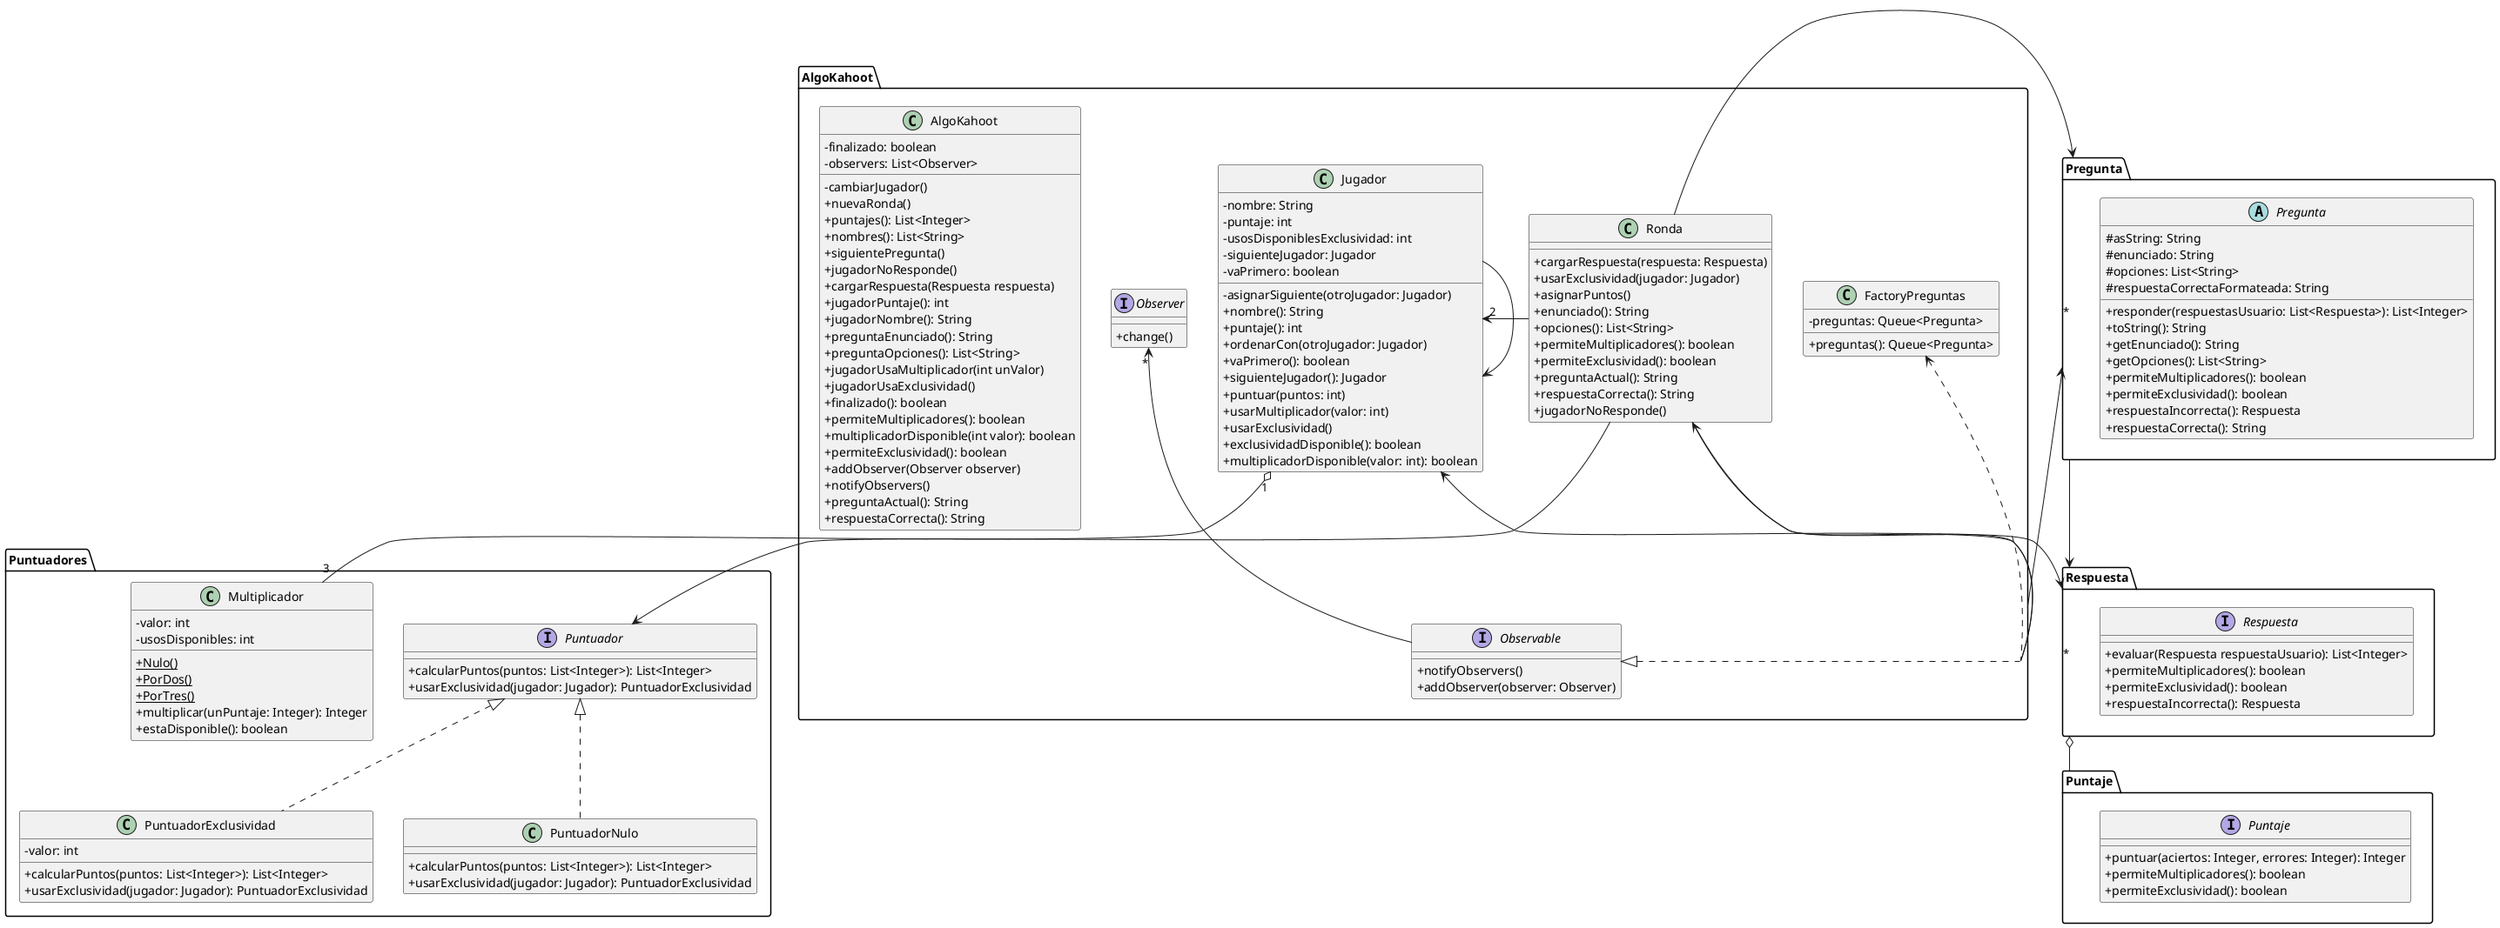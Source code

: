 @startuml Diagrama de Clases General
skinparam classAttributeIconSize 0

package AlgoKahoot {
    class AlgoKahoot {
    - finalizado: boolean
    - observers: List<Observer>
    - cambiarJugador()
    + nuevaRonda()
    + puntajes(): List<Integer>
    + nombres(): List<String>
    + siguientePregunta()
    + jugadorNoResponde()
    + cargarRespuesta(Respuesta respuesta)
    + jugadorPuntaje(): int
    + jugadorNombre(): String
    + preguntaEnunciado(): String
    + preguntaOpciones(): List<String>
    + jugadorUsaMultiplicador(int unValor)
    + jugadorUsaExclusividad()
    + finalizado(): boolean
    + permiteMultiplicadores(): boolean
    + multiplicadorDisponible(int valor): boolean
    + permiteExclusividad(): boolean
    + addObserver(Observer observer)
    + notifyObservers()
    + preguntaActual(): String
    + respuestaCorrecta(): String
    }
    class Jugador {
        - nombre: String
        - puntaje: int
        - usosDisponiblesExclusividad: int
        - siguienteJugador: Jugador
        - vaPrimero: boolean
        - asignarSiguiente(otroJugador: Jugador)
        + nombre(): String
        + puntaje(): int
        + ordenarCon(otroJugador: Jugador)
        + vaPrimero(): boolean
        + siguienteJugador(): Jugador
        + puntuar(puntos: int)
        + usarMultiplicador(valor: int)
        + usarExclusividad()
        + exclusividadDisponible(): boolean
        + multiplicadorDisponible(valor: int): boolean
    }
    class Ronda {
        + cargarRespuesta(respuesta: Respuesta)
        + usarExclusividad(jugador: Jugador)
        + asignarPuntos()
        + enunciado(): String
        + opciones(): List<String>
        + permiteMultiplicadores(): boolean
        + permiteExclusividad(): boolean
        + preguntaActual(): String
        + respuestaCorrecta(): String
        + jugadorNoResponde()
    }
    class FactoryPreguntas {
        - preguntas: Queue<Pregunta>
        + preguntas(): Queue<Pregunta>
        /'
        - obtenerEnunciado(pregunta: JSONObject): String
        - obtenerRespuestaVF(pregunta: JSONObject): boolean
        - generarPreguntaVerdaderoFalsoClasico(pregunta: JSONObject): Pregunta
        - generarPreguntaVerdaderoFalsoPenalidad(pregunta: JSONObject): Pregunta
        - obtenerRespuestasMC(pregunta: JSONObject): Set<Integer>
        - generarPreguntaMultipleChoicePenalidad(pregunta: JSONObject): Pregunta
        - generarPreguntaMultipleChoiceParcial(pregunta: JSONObject): Pregunta
        - generarPreguntaMultipleChoiceClasico(pregunta: JSONObject): Pregunta
        - generarPreguntaGroupChoice(pregunta: JSONObject): PreguntaGroupChoice
        - generarPreguntaOrderedChoice(pregunta: JSONObject): PreguntaOrderedChoice
        '/
    }
    interface Observable {
        + notifyObservers()
        + addObserver(observer: Observer)
    }
    interface Observer {
        + change()
    }
}

package Pregunta {
    abstract class Pregunta {
        # asString: String
        # enunciado: String
        # opciones: List<String>
        # respuestaCorrectaFormateada: String
        + responder(respuestasUsuario: List<Respuesta>): List<Integer>
        + toString(): String
        + getEnunciado(): String
        + getOpciones(): List<String>
        + permiteMultiplicadores(): boolean
        + permiteExclusividad(): boolean
        + respuestaIncorrecta(): Respuesta
        + respuestaCorrecta(): String
    }
}

package Puntaje {
    interface Puntaje {
        + puntuar(aciertos: Integer, errores: Integer): Integer
        + permiteMultiplicadores(): boolean
        + permiteExclusividad(): boolean
    }
}

package Puntuadores {
    class Multiplicador {
        - valor: int
        - usosDisponibles: int
        + {static} Nulo()
        + {static} PorDos()
        + {static} PorTres()
        + multiplicar(unPuntaje: Integer): Integer
        + estaDisponible(): boolean
    }
    interface Puntuador {
        + calcularPuntos(puntos: List<Integer>): List<Integer>
        + usarExclusividad(jugador: Jugador): PuntuadorExclusividad
    }
    class PuntuadorExclusividad {
        - valor: int
        + calcularPuntos(puntos: List<Integer>): List<Integer>
        + usarExclusividad(jugador: Jugador): PuntuadorExclusividad
    }
    class PuntuadorNulo {
        + calcularPuntos(puntos: List<Integer>): List<Integer>
        + usarExclusividad(jugador: Jugador): PuntuadorExclusividad
    }
}

package Respuesta {
    interface Respuesta {
        + evaluar(Respuesta respuestaUsuario): List<Integer>
        + permiteMultiplicadores(): boolean
        + permiteExclusividad(): boolean
        + respuestaIncorrecta(): Respuesta
    }
}

'Ordenamiento De Cuadrados

'Herencia --|> cumple la relación 'es un'

'Asociacion --> un objeto guarda a otro
Pregunta --> Respuesta
Ronda -left-> "*" Pregunta
Ronda -down-> Puntuador
Ronda --> "*" Respuesta
Ronda -right-> "2" Jugador
AlgoKahoot --> Pregunta
AlgoKahoot -down-> Ronda
AlgoKahoot -down-> Jugador
Jugador --> Jugador
Observable -up-> "*" Observer

'Agregacion --o un objeto esta compuesto por otro pero no lo necesita para vivir
Jugador "1" o-- "3" Multiplicador
Respuesta o-- Puntaje

'Composicion --* un objeto es dueño de otro

'Dependencia ..> un objeto utiliza a otro porque lo recibe/devuelve
AlgoKahoot .up.> FactoryPreguntas

'Interfaces ..|> colección de declaraciones de métodos sin implemetnar
PuntuadorExclusividad .up.|> Puntuador
PuntuadorNulo .up.|> Puntuador
AlgoKahoot .left.|> Observable


@enduml
